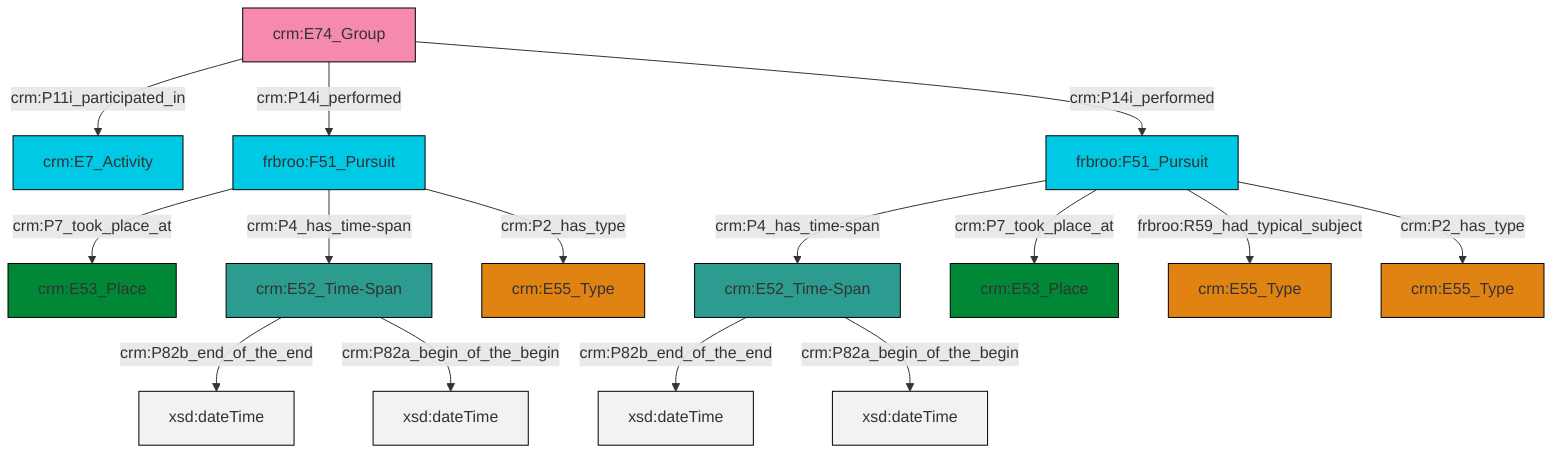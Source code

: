 graph TD
classDef Literal fill:#f2f2f2,stroke:#000000;
classDef CRM_Entity fill:#FFFFFF,stroke:#000000;
classDef Temporal_Entity fill:#00C9E6, stroke:#000000;
classDef Type fill:#E18312, stroke:#000000;
classDef Time-Span fill:#2C9C91, stroke:#000000;
classDef Appellation fill:#FFEB7F, stroke:#000000;
classDef Place fill:#008836, stroke:#000000;
classDef Persistent_Item fill:#B266B2, stroke:#000000;
classDef Conceptual_Object fill:#FFD700, stroke:#000000;
classDef Physical_Thing fill:#D2B48C, stroke:#000000;
classDef Actor fill:#f58aad, stroke:#000000;
classDef PC_Classes fill:#4ce600, stroke:#000000;
classDef Multi fill:#cccccc,stroke:#000000;

6["crm:E52_Time-Span"]:::Time-Span -->|crm:P82b_end_of_the_end| 7[xsd:dateTime]:::Literal
8["frbroo:F51_Pursuit"]:::Temporal_Entity -->|crm:P4_has_time-span| 6["crm:E52_Time-Span"]:::Time-Span
6["crm:E52_Time-Span"]:::Time-Span -->|crm:P82a_begin_of_the_begin| 9[xsd:dateTime]:::Literal
4["frbroo:F51_Pursuit"]:::Temporal_Entity -->|crm:P7_took_place_at| 12["crm:E53_Place"]:::Place
13["crm:E74_Group"]:::Actor -->|crm:P11i_participated_in| 0["crm:E7_Activity"]:::Temporal_Entity
4["frbroo:F51_Pursuit"]:::Temporal_Entity -->|crm:P4_has_time-span| 10["crm:E52_Time-Span"]:::Time-Span
8["frbroo:F51_Pursuit"]:::Temporal_Entity -->|crm:P7_took_place_at| 15["crm:E53_Place"]:::Place
4["frbroo:F51_Pursuit"]:::Temporal_Entity -->|crm:P2_has_type| 16["crm:E55_Type"]:::Type
8["frbroo:F51_Pursuit"]:::Temporal_Entity -->|frbroo:R59_had_typical_subject| 17["crm:E55_Type"]:::Type
10["crm:E52_Time-Span"]:::Time-Span -->|crm:P82b_end_of_the_end| 21[xsd:dateTime]:::Literal
13["crm:E74_Group"]:::Actor -->|crm:P14i_performed| 4["frbroo:F51_Pursuit"]:::Temporal_Entity
10["crm:E52_Time-Span"]:::Time-Span -->|crm:P82a_begin_of_the_begin| 22[xsd:dateTime]:::Literal
8["frbroo:F51_Pursuit"]:::Temporal_Entity -->|crm:P2_has_type| 2["crm:E55_Type"]:::Type
13["crm:E74_Group"]:::Actor -->|crm:P14i_performed| 8["frbroo:F51_Pursuit"]:::Temporal_Entity